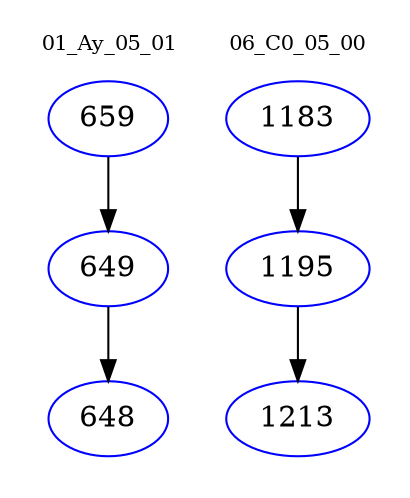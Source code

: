 digraph{
subgraph cluster_0 {
color = white
label = "01_Ay_05_01";
fontsize=10;
T0_659 [label="659", color="blue"]
T0_659 -> T0_649 [color="black"]
T0_649 [label="649", color="blue"]
T0_649 -> T0_648 [color="black"]
T0_648 [label="648", color="blue"]
}
subgraph cluster_1 {
color = white
label = "06_C0_05_00";
fontsize=10;
T1_1183 [label="1183", color="blue"]
T1_1183 -> T1_1195 [color="black"]
T1_1195 [label="1195", color="blue"]
T1_1195 -> T1_1213 [color="black"]
T1_1213 [label="1213", color="blue"]
}
}

